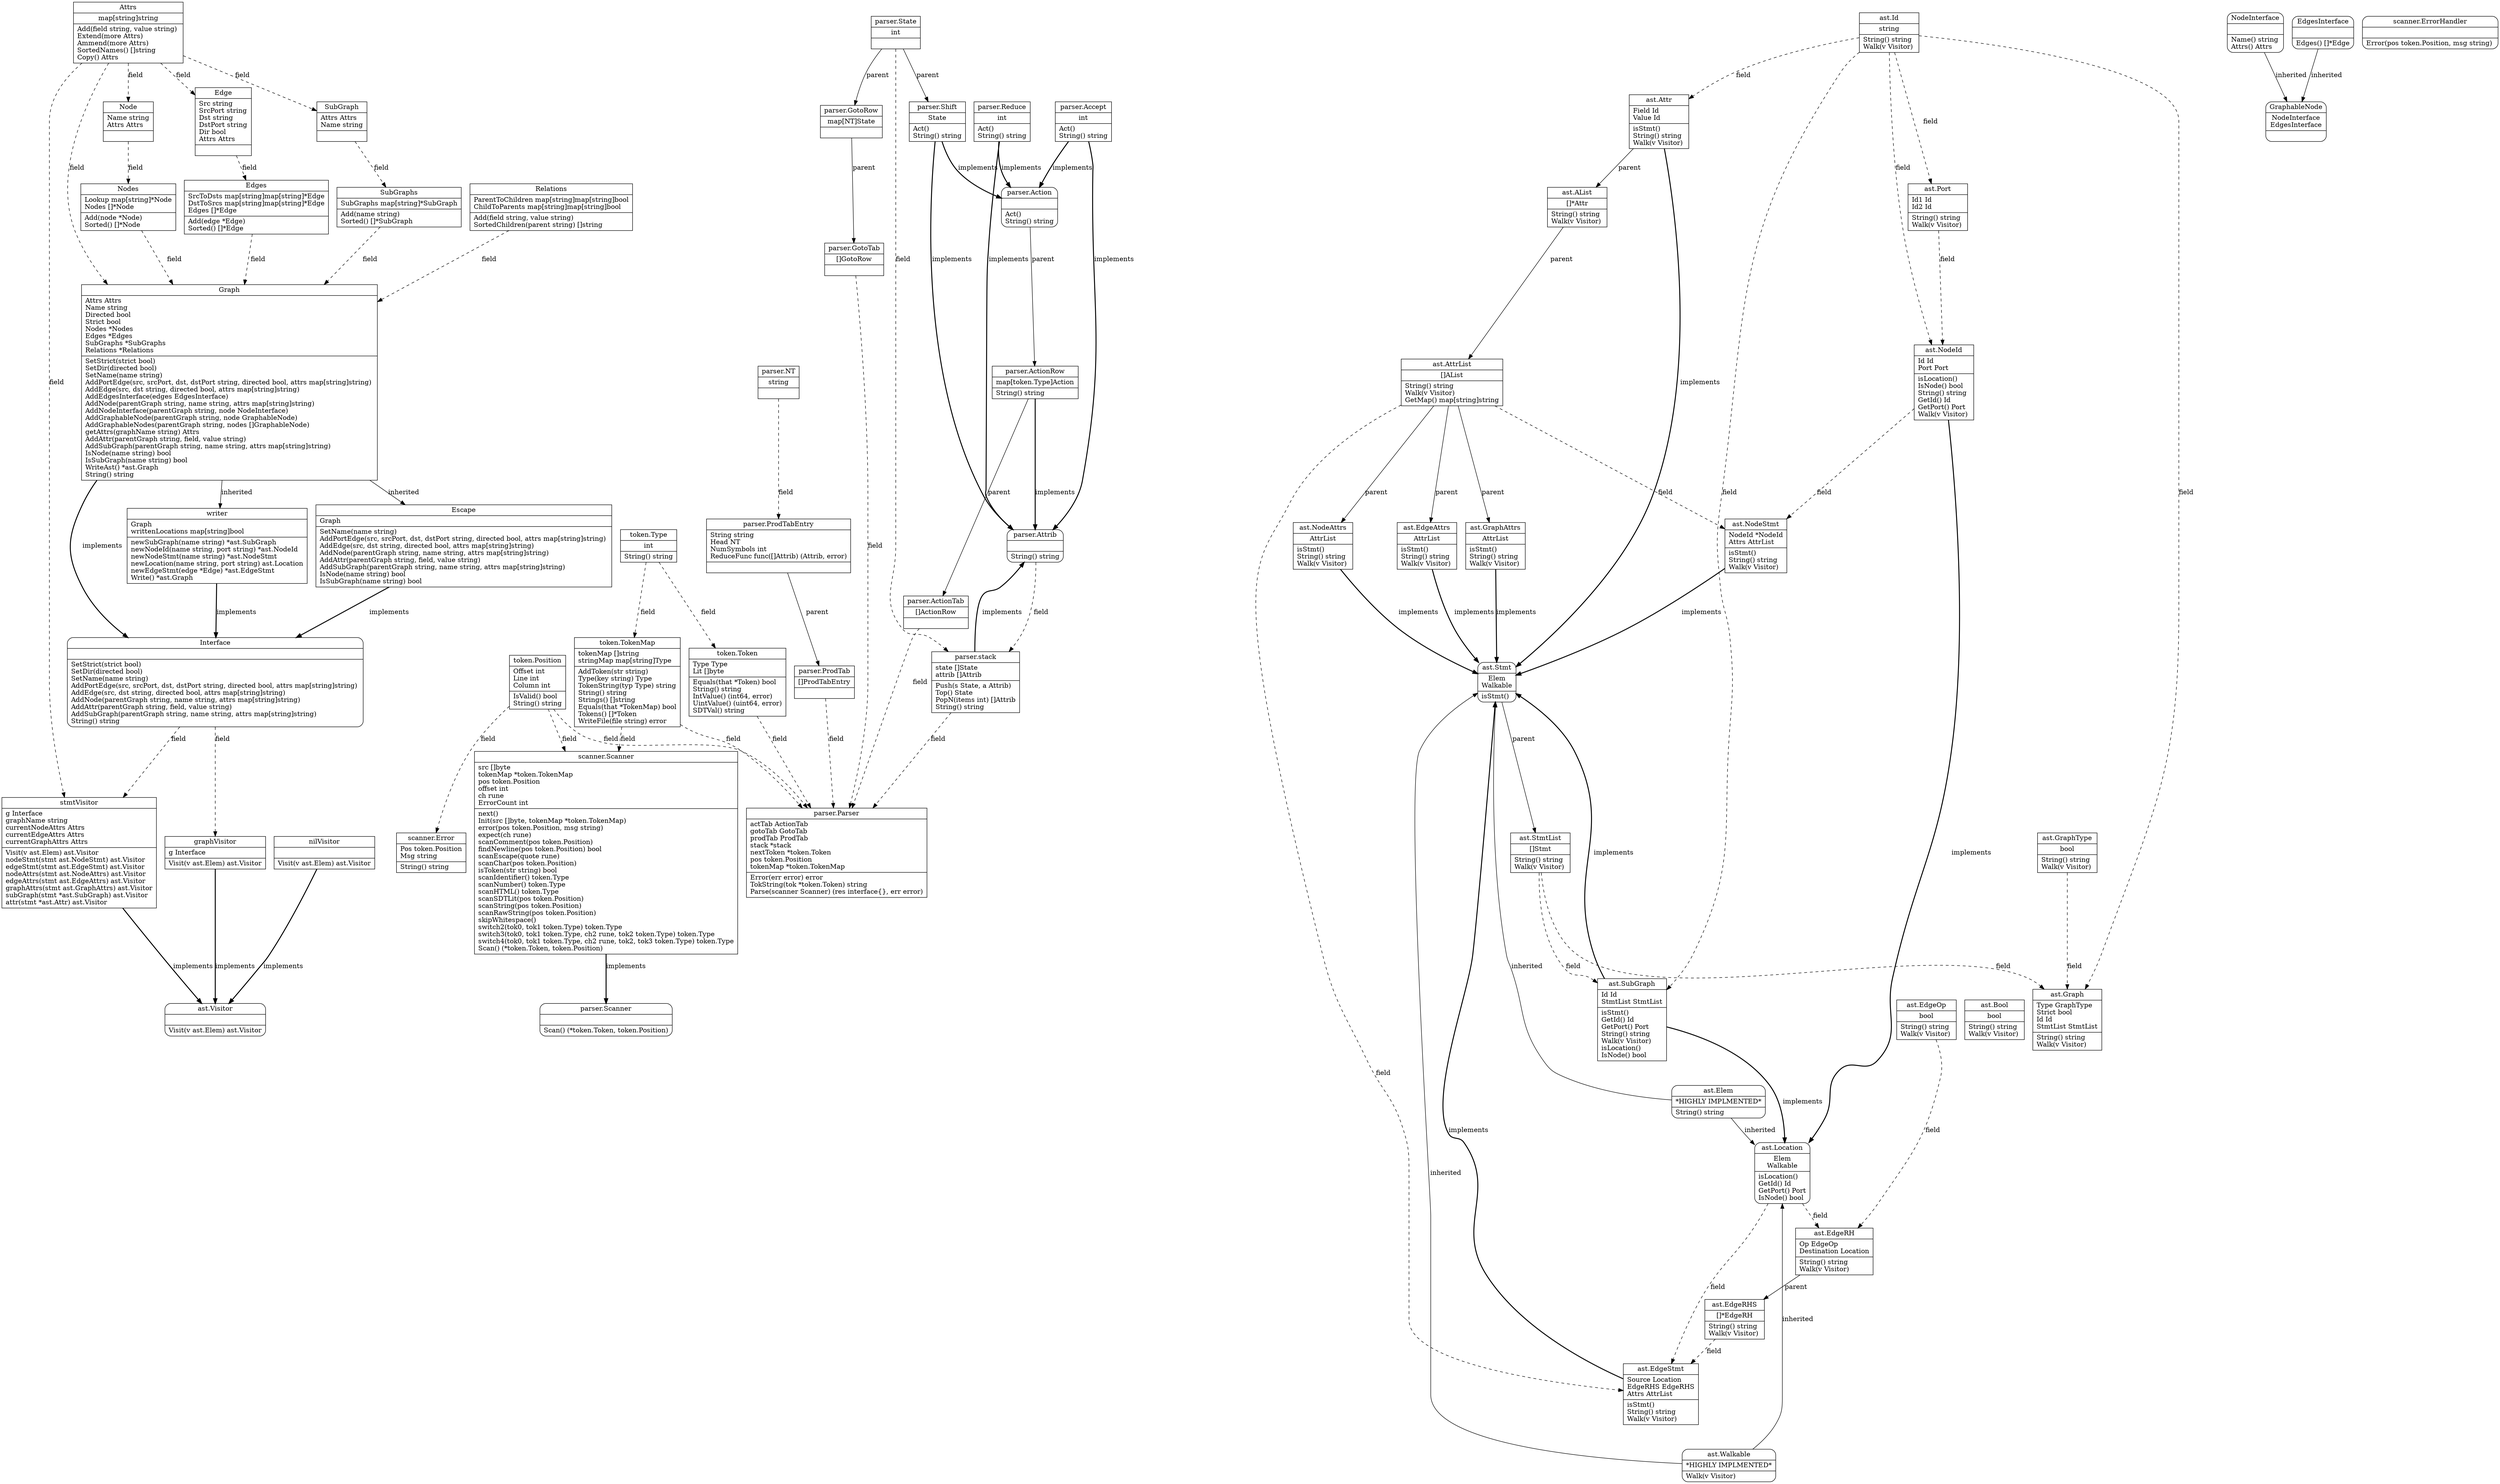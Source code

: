 digraph gographviz {
	Interface->graphVisitor[ label=field, style=dashed ];
	Interface->stmtVisitor[ label=field, style=dashed ];
	Attrs->stmtVisitor[ label=field, style=dashed ];
	Attrs->GraphTYPE[ label=field, style=dashed ];
	Nodes->GraphTYPE[ label=field, style=dashed ];
	Edges->GraphTYPE[ label=field, style=dashed ];
	SubGraphs->GraphTYPE[ label=field, style=dashed ];
	Relations->GraphTYPE[ label=field, style=dashed ];
	Attrs->NodeTYPE[ label=field, style=dashed ];
	NodeTYPE->Nodes[ label=field, style=dashed ];
	GraphTYPE->writer[ label=inherited, style=solid ];
	EdgeTYPE->Edges[ label=field, style=dashed ];
	Attrs->EdgeTYPE[ label=field, style=dashed ];
	GraphTYPE->Escape[ label=inherited, style=solid ];
	Attrs->SubGraphTYPE[ label=field, style=dashed ];
	SubGraphTYPE->SubGraphs[ label=field, style=dashed ];
	token_SEL_Type->token_SEL_Token[ label=field, style=dashed ];
	token_SEL_Type->token_SEL_TokenMap[ label=field, style=dashed ];
	token_SEL_Position->scanner_SEL_Error[ label=field, style=dashed ];
	token_SEL_TokenMap->scanner_SEL_Scanner[ label=field, style=dashed ];
	token_SEL_Position->scanner_SEL_Scanner[ label=field, style=dashed ];
	parser_SEL_ActionRow->parser_SEL_ActionTab[ label=parent, style=solid ];
	parser_SEL_ProdTabEntry->parser_SEL_ProdTab[ label=parent, style=solid ];
	parser_SEL_State->parser_SEL_stack[ label=field, style=dashed ];
	parser_SEL_Attrib->parser_SEL_stack[ label=field, style=dashed ];
	parser_SEL_GotoRow->parser_SEL_GotoTab[ label=parent, style=solid ];
	parser_SEL_ActionTab->parser_SEL_Parser[ label=field, style=dashed ];
	parser_SEL_GotoTab->parser_SEL_Parser[ label=field, style=dashed ];
	parser_SEL_ProdTab->parser_SEL_Parser[ label=field, style=dashed ];
	parser_SEL_stack->parser_SEL_Parser[ label=field, style=dashed ];
	token_SEL_Token->parser_SEL_Parser[ label=field, style=dashed ];
	token_SEL_Position->parser_SEL_Parser[ label=field, style=dashed ];
	token_SEL_TokenMap->parser_SEL_Parser[ label=field, style=dashed ];
	parser_SEL_State->parser_SEL_Shift[ label=parent, style=solid ];
	parser_SEL_NT->parser_SEL_ProdTabEntry[ label=field, style=dashed ];
	parser_SEL_Action->parser_SEL_ActionRow[ label=parent, style=solid ];
	parser_SEL_State->parser_SEL_GotoRow[ label=parent, style=solid ];
	ast_SEL_AttrList->ast_SEL_EdgeAttrs[ label=parent, style=solid ];
	ast_SEL_Attr->ast_SEL_AList[ label=parent, style=solid ];
	ast_SEL_AttrList->ast_SEL_GraphAttrs[ label=parent, style=solid ];
	ast_SEL_Id->ast_SEL_Port[ label=field, style=dashed ];
	ast_SEL_Id->ast_SEL_Attr[ label=field, style=dashed ];
	ast_SEL_NodeId->ast_SEL_NodeStmt[ label=field, style=dashed ];
	ast_SEL_AttrList->ast_SEL_NodeStmt[ label=field, style=dashed ];
	ast_SEL_Stmt->ast_SEL_StmtList[ label=parent, style=solid ];
	ast_SEL_EdgeRH->ast_SEL_EdgeRHS[ label=parent, style=solid ];
	ast_SEL_EdgeOp->ast_SEL_EdgeRH[ label=field, style=dashed ];
	ast_SEL_Location->ast_SEL_EdgeRH[ label=field, style=dashed ];
	ast_SEL_GraphType->ast_SEL_GraphTYPE[ label=field, style=dashed ];
	ast_SEL_Id->ast_SEL_GraphTYPE[ label=field, style=dashed ];
	ast_SEL_StmtList->ast_SEL_GraphTYPE[ label=field, style=dashed ];
	ast_SEL_Id->ast_SEL_SubGraphTYPE[ label=field, style=dashed ];
	ast_SEL_StmtList->ast_SEL_SubGraphTYPE[ label=field, style=dashed ];
	ast_SEL_AList->ast_SEL_AttrList[ label=parent, style=solid ];
	ast_SEL_Id->ast_SEL_NodeId[ label=field, style=dashed ];
	ast_SEL_Port->ast_SEL_NodeId[ label=field, style=dashed ];
	ast_SEL_Location->ast_SEL_EdgeStmt[ label=field, style=dashed ];
	ast_SEL_EdgeRHS->ast_SEL_EdgeStmt[ label=field, style=dashed ];
	ast_SEL_AttrList->ast_SEL_EdgeStmt[ label=field, style=dashed ];
	ast_SEL_AttrList->ast_SEL_NodeAttrs[ label=parent, style=solid ];
	GraphTYPE->Interface[ label=implements, style=bold ];
	writer->Interface[ label=implements, style=bold ];
	Escape->Interface[ label=implements, style=bold ];
	NodeInterface->GraphableNode[ label=inherited, style=solid ];
	EdgesInterface->GraphableNode[ label=inherited, style=solid ];
	scanner_SEL_Scanner->parser_SEL_Scanner[ label=implements, style=bold ];
	parser_SEL_Reduce->parser_SEL_Action[ label=implements, style=bold ];
	parser_SEL_Accept->parser_SEL_Action[ label=implements, style=bold ];
	parser_SEL_Shift->parser_SEL_Action[ label=implements, style=bold ];
	parser_SEL_stack->parser_SEL_Attrib[ label=implements, style=bold ];
	parser_SEL_Reduce->parser_SEL_Attrib[ label=implements, style=bold ];
	parser_SEL_Accept->parser_SEL_Attrib[ label=implements, style=bold ];
	parser_SEL_Shift->parser_SEL_Attrib[ label=implements, style=bold ];
	parser_SEL_ActionRow->parser_SEL_Attrib[ label=implements, style=bold ];
	nilVisitor->ast_SEL_Visitor[ label=implements, style=bold ];
	graphVisitor->ast_SEL_Visitor[ label=implements, style=bold ];
	stmtVisitor->ast_SEL_Visitor[ label=implements, style=bold ];
	ast_SEL_Elem->ast_SEL_Location[ label=inherited, style=solid ];
	ast_SEL_Walkable->ast_SEL_Location[ label=inherited, style=solid ];
	ast_SEL_SubGraphTYPE->ast_SEL_Location[ label=implements, style=bold ];
	ast_SEL_NodeId->ast_SEL_Location[ label=implements, style=bold ];
	ast_SEL_Elem->ast_SEL_Stmt[ label=inherited, style=solid ];
	ast_SEL_Walkable->ast_SEL_Stmt[ label=inherited, style=solid ];
	ast_SEL_EdgeAttrs->ast_SEL_Stmt[ label=implements, style=bold ];
	ast_SEL_GraphAttrs->ast_SEL_Stmt[ label=implements, style=bold ];
	ast_SEL_Attr->ast_SEL_Stmt[ label=implements, style=bold ];
	ast_SEL_NodeStmt->ast_SEL_Stmt[ label=implements, style=bold ];
	ast_SEL_SubGraphTYPE->ast_SEL_Stmt[ label=implements, style=bold ];
	ast_SEL_EdgeStmt->ast_SEL_Stmt[ label=implements, style=bold ];
	ast_SEL_NodeAttrs->ast_SEL_Stmt[ label=implements, style=bold ];
	ast_SEL_EdgeAttrs->ast_SEL_Walkable[ label=implements, style=invis ];
	ast_SEL_AList->ast_SEL_Walkable[ label=implements, style=invis ];
	ast_SEL_GraphAttrs->ast_SEL_Walkable[ label=implements, style=invis ];
	ast_SEL_Port->ast_SEL_Walkable[ label=implements, style=invis ];
	ast_SEL_Attr->ast_SEL_Walkable[ label=implements, style=invis ];
	ast_SEL_NodeStmt->ast_SEL_Walkable[ label=implements, style=invis ];
	ast_SEL_StmtList->ast_SEL_Walkable[ label=implements, style=invis ];
	ast_SEL_EdgeRHS->ast_SEL_Walkable[ label=implements, style=invis ];
	ast_SEL_EdgeOp->ast_SEL_Walkable[ label=implements, style=invis ];
	ast_SEL_Id->ast_SEL_Walkable[ label=implements, style=invis ];
	ast_SEL_EdgeRH->ast_SEL_Walkable[ label=implements, style=invis ];
	ast_SEL_GraphType->ast_SEL_Walkable[ label=implements, style=invis ];
	ast_SEL_GraphTYPE->ast_SEL_Walkable[ label=implements, style=invis ];
	ast_SEL_SubGraphTYPE->ast_SEL_Walkable[ label=implements, style=invis ];
	ast_SEL_AttrList->ast_SEL_Walkable[ label=implements, style=invis ];
	ast_SEL_NodeId->ast_SEL_Walkable[ label=implements, style=invis ];
	ast_SEL_EdgeStmt->ast_SEL_Walkable[ label=implements, style=invis ];
	ast_SEL_Bool->ast_SEL_Walkable[ label=implements, style=invis ];
	ast_SEL_NodeAttrs->ast_SEL_Walkable[ label=implements, style=invis ];
	ast_SEL_EdgeAttrs->ast_SEL_Elem[ label=implements, style=invis ];
	ast_SEL_AList->ast_SEL_Elem[ label=implements, style=invis ];
	ast_SEL_GraphAttrs->ast_SEL_Elem[ label=implements, style=invis ];
	ast_SEL_Port->ast_SEL_Elem[ label=implements, style=invis ];
	ast_SEL_Attr->ast_SEL_Elem[ label=implements, style=invis ];
	ast_SEL_NodeStmt->ast_SEL_Elem[ label=implements, style=invis ];
	ast_SEL_StmtList->ast_SEL_Elem[ label=implements, style=invis ];
	ast_SEL_EdgeRHS->ast_SEL_Elem[ label=implements, style=invis ];
	ast_SEL_EdgeOp->ast_SEL_Elem[ label=implements, style=invis ];
	ast_SEL_Id->ast_SEL_Elem[ label=implements, style=invis ];
	ast_SEL_EdgeRH->ast_SEL_Elem[ label=implements, style=invis ];
	ast_SEL_GraphType->ast_SEL_Elem[ label=implements, style=invis ];
	ast_SEL_GraphTYPE->ast_SEL_Elem[ label=implements, style=invis ];
	ast_SEL_SubGraphTYPE->ast_SEL_Elem[ label=implements, style=invis ];
	ast_SEL_AttrList->ast_SEL_Elem[ label=implements, style=invis ];
	ast_SEL_NodeId->ast_SEL_Elem[ label=implements, style=invis ];
	ast_SEL_EdgeStmt->ast_SEL_Elem[ label=implements, style=invis ];
	ast_SEL_Bool->ast_SEL_Elem[ label=implements, style=invis ];
	ast_SEL_NodeAttrs->ast_SEL_Elem[ label=implements, style=invis ];
	Attrs [ label="{Attrs|map[string]string|Add(field string, value string) \lExtend(more Attrs) \lAmmend(more Attrs) \lSortedNames() []string\lCopy() Attrs\l}", shape=record ];
	EdgeTYPE [ label="{Edge|Src string\lSrcPort string\lDst string\lDstPort string\lDir bool\lAttrs Attrs\l|}", shape=record ];
	Edges [ label="{Edges|SrcToDsts map[string]map[string]*Edge\lDstToSrcs map[string]map[string]*Edge\lEdges []*Edge\l|Add(edge *Edge) \lSorted() []*Edge\l}", shape=record ];
	EdgesInterface [ label="{EdgesInterface||Edges() []*Edge\l}", shape=Mrecord ];
	Escape [ label="{Escape|Graph\l|SetName(name string) \lAddPortEdge(src, srcPort, dst, dstPort string, directed bool, attrs map[string]string) \lAddEdge(src, dst string, directed bool, attrs map[string]string) \lAddNode(parentGraph string, name string, attrs map[string]string) \lAddAttr(parentGraph string, field, value string) \lAddSubGraph(parentGraph string, name string, attrs map[string]string) \lIsNode(name string) bool\lIsSubGraph(name string) bool\l}", shape=record ];
	GraphTYPE [ label="{Graph|Attrs Attrs\lName string\lDirected bool\lStrict bool\lNodes *Nodes\lEdges *Edges\lSubGraphs *SubGraphs\lRelations *Relations\l|SetStrict(strict bool) \lSetDir(directed bool) \lSetName(name string) \lAddPortEdge(src, srcPort, dst, dstPort string, directed bool, attrs map[string]string) \lAddEdge(src, dst string, directed bool, attrs map[string]string) \lAddEdgesInterface(edges EdgesInterface) \lAddNode(parentGraph string, name string, attrs map[string]string) \lAddNodeInterface(parentGraph string, node NodeInterface) \lAddGraphableNode(parentGraph string, node GraphableNode) \lAddGraphableNodes(parentGraph string, nodes []GraphableNode) \lgetAttrs(graphName string) Attrs\lAddAttr(parentGraph string, field, value string) \lAddSubGraph(parentGraph string, name string, attrs map[string]string) \lIsNode(name string) bool\lIsSubGraph(name string) bool\lWriteAst() *ast.Graph\lString() string\l}", shape=record ];
	GraphableNode [ label="{GraphableNode|NodeInterface\nEdgesInterface\n|}", shape=Mrecord ];
	Interface [ label="{Interface||SetStrict(strict bool) \lSetDir(directed bool) \lSetName(name string) \lAddPortEdge(src, srcPort, dst, dstPort string, directed bool, attrs map[string]string) \lAddEdge(src, dst string, directed bool, attrs map[string]string) \lAddNode(parentGraph string, name string, attrs map[string]string) \lAddAttr(parentGraph string, field, value string) \lAddSubGraph(parentGraph string, name string, attrs map[string]string) \lString() string\l}", shape=Mrecord ];
	NodeInterface [ label="{NodeInterface||Name() string\lAttrs() Attrs\l}", shape=Mrecord ];
	NodeTYPE [ label="{Node|Name string\lAttrs Attrs\l|}", shape=record ];
	Nodes [ label="{Nodes|Lookup map[string]*Node\lNodes []*Node\l|Add(node *Node) \lSorted() []*Node\l}", shape=record ];
	Relations [ label="{Relations|ParentToChildren map[string]map[string]bool\lChildToParents map[string]map[string]bool\l|Add(field string, value string) \lSortedChildren(parent string) []string\l}", shape=record ];
	SubGraphTYPE [ label="{SubGraph|Attrs Attrs\lName string\l|}", shape=record ];
	SubGraphs [ label="{SubGraphs|SubGraphs map[string]*SubGraph\l|Add(name string) \lSorted() []*SubGraph\l}", shape=record ];
	ast_SEL_AList [ label="{ast.AList|[]*Attr|String() string\lWalk(v Visitor) \l}", shape=record ];
	ast_SEL_Attr [ label="{ast.Attr|Field Id\lValue Id\l|isStmt() \lString() string\lWalk(v Visitor) \l}", shape=record ];
	ast_SEL_AttrList [ label="{ast.AttrList|[]AList|String() string\lWalk(v Visitor) \lGetMap() map[string]string\l}", shape=record ];
	ast_SEL_Bool [ label="{ast.Bool|bool|String() string\lWalk(v Visitor) \l}", shape=record ];
	ast_SEL_EdgeAttrs [ label="{ast.EdgeAttrs|AttrList|isStmt() \lString() string\lWalk(v Visitor) \l}", shape=record ];
	ast_SEL_EdgeOp [ label="{ast.EdgeOp|bool|String() string\lWalk(v Visitor) \l}", shape=record ];
	ast_SEL_EdgeRH [ label="{ast.EdgeRH|Op EdgeOp\lDestination Location\l|String() string\lWalk(v Visitor) \l}", shape=record ];
	ast_SEL_EdgeRHS [ label="{ast.EdgeRHS|[]*EdgeRH|String() string\lWalk(v Visitor) \l}", shape=record ];
	ast_SEL_EdgeStmt [ label="{ast.EdgeStmt|Source Location\lEdgeRHS EdgeRHS\lAttrs AttrList\l|isStmt() \lString() string\lWalk(v Visitor) \l}", shape=record ];
	ast_SEL_Elem [ label="{ast.Elem|*HIGHLY IMPLMENTED*\n|String() string\l}", shape=Mrecord ];
	ast_SEL_GraphAttrs [ label="{ast.GraphAttrs|AttrList|isStmt() \lString() string\lWalk(v Visitor) \l}", shape=record ];
	ast_SEL_GraphTYPE [ label="{ast.Graph|Type GraphType\lStrict bool\lId Id\lStmtList StmtList\l|String() string\lWalk(v Visitor) \l}", shape=record ];
	ast_SEL_GraphType [ label="{ast.GraphType|bool|String() string\lWalk(v Visitor) \l}", shape=record ];
	ast_SEL_Id [ label="{ast.Id|string|String() string\lWalk(v Visitor) \l}", shape=record ];
	ast_SEL_Location [ label="{ast.Location|Elem\nWalkable\n|isLocation() \lGetId() Id\lGetPort() Port\lIsNode() bool\l}", shape=Mrecord ];
	ast_SEL_NodeAttrs [ label="{ast.NodeAttrs|AttrList|isStmt() \lString() string\lWalk(v Visitor) \l}", shape=record ];
	ast_SEL_NodeId [ label="{ast.NodeId|Id Id\lPort Port\l|isLocation() \lIsNode() bool\lString() string\lGetId() Id\lGetPort() Port\lWalk(v Visitor) \l}", shape=record ];
	ast_SEL_NodeStmt [ label="{ast.NodeStmt|NodeId *NodeId\lAttrs AttrList\l|isStmt() \lString() string\lWalk(v Visitor) \l}", shape=record ];
	ast_SEL_Port [ label="{ast.Port|Id1 Id\lId2 Id\l|String() string\lWalk(v Visitor) \l}", shape=record ];
	ast_SEL_Stmt [ label="{ast.Stmt|Elem\nWalkable\n|isStmt() \l}", shape=Mrecord ];
	ast_SEL_StmtList [ label="{ast.StmtList|[]Stmt|String() string\lWalk(v Visitor) \l}", shape=record ];
	ast_SEL_SubGraphTYPE [ label="{ast.SubGraph|Id Id\lStmtList StmtList\l|isStmt() \lGetId() Id\lGetPort() Port\lString() string\lWalk(v Visitor) \lisLocation() \lIsNode() bool\l}", shape=record ];
	ast_SEL_Visitor [ label="{ast.Visitor||Visit(v ast.Elem) ast.Visitor\l}", shape=Mrecord ];
	ast_SEL_Walkable [ label="{ast.Walkable|*HIGHLY IMPLMENTED*\n|Walk(v Visitor) \l}", shape=Mrecord ];
	graphVisitor [ label="{graphVisitor|g Interface\l|Visit(v ast.Elem) ast.Visitor\l}", shape=record ];
	nilVisitor [ label="{nilVisitor||Visit(v ast.Elem) ast.Visitor\l}", shape=record ];
	parser_SEL_Accept [ label="{parser.Accept|int|Act() \lString() string\l}", shape=record ];
	parser_SEL_Action [ label="{parser.Action||Act() \lString() string\l}", shape=Mrecord ];
	parser_SEL_ActionRow [ label="{parser.ActionRow|map[token.Type]Action|String() string\l}", shape=record ];
	parser_SEL_ActionTab [ label="{parser.ActionTab|[]ActionRow|}", shape=record ];
	parser_SEL_Attrib [ label="{parser.Attrib||String() string\l}", shape=Mrecord ];
	parser_SEL_GotoRow [ label="{parser.GotoRow|map[NT]State|}", shape=record ];
	parser_SEL_GotoTab [ label="{parser.GotoTab|[]GotoRow|}", shape=record ];
	parser_SEL_NT [ label="{parser.NT|string|}", shape=record ];
	parser_SEL_Parser [ label="{parser.Parser|actTab ActionTab\lgotoTab GotoTab\lprodTab ProdTab\lstack *stack\lnextToken *token.Token\lpos token.Position\ltokenMap *token.TokenMap\l|Error(err error) error\lTokString(tok *token.Token) string\lParse(scanner Scanner) (res interface\{\}, err error)\l}", shape=record ];
	parser_SEL_ProdTab [ label="{parser.ProdTab|[]ProdTabEntry|}", shape=record ];
	parser_SEL_ProdTabEntry [ label="{parser.ProdTabEntry|String string\lHead NT\lNumSymbols int\lReduceFunc func([]Attrib) (Attrib, error)\l|}", shape=record ];
	parser_SEL_Reduce [ label="{parser.Reduce|int|Act() \lString() string\l}", shape=record ];
	parser_SEL_Scanner [ label="{parser.Scanner||Scan() (*token.Token, token.Position)\l}", shape=Mrecord ];
	parser_SEL_Shift [ label="{parser.Shift|State|Act() \lString() string\l}", shape=record ];
	parser_SEL_State [ label="{parser.State|int|}", shape=record ];
	parser_SEL_stack [ label="{parser.stack|state []State\lattrib []Attrib\l|Push(s State, a Attrib) \lTop() State\lPopN(items int) []Attrib\lString() string\l}", shape=record ];
	scanner_SEL_Error [ label="{scanner.Error|Pos token.Position\lMsg string\l|String() string\l}", shape=record ];
	scanner_SEL_ErrorHandler [ label="{scanner.ErrorHandler||Error(pos token.Position, msg string) \l}", shape=Mrecord ];
	scanner_SEL_Scanner [ label="{scanner.Scanner|src []byte\ltokenMap *token.TokenMap\lpos token.Position\loffset int\lch rune\lErrorCount int\l|next() \lInit(src []byte, tokenMap *token.TokenMap) \lerror(pos token.Position, msg string) \lexpect(ch rune) \lscanComment(pos token.Position) \lfindNewline(pos token.Position) bool\lscanEscape(quote rune) \lscanChar(pos token.Position) \lisToken(str string) bool\lscanIdentifier() token.Type\lscanNumber() token.Type\lscanHTML() token.Type\lscanSDTLit(pos token.Position) \lscanString(pos token.Position) \lscanRawString(pos token.Position) \lskipWhitespace() \lswitch2(tok0, tok1 token.Type) token.Type\lswitch3(tok0, tok1 token.Type, ch2 rune, tok2 token.Type) token.Type\lswitch4(tok0, tok1 token.Type, ch2 rune, tok2, tok3 token.Type) token.Type\lScan() (*token.Token, token.Position)\l}", shape=record ];
	stmtVisitor [ label="{stmtVisitor|g Interface\lgraphName string\lcurrentNodeAttrs Attrs\lcurrentEdgeAttrs Attrs\lcurrentGraphAttrs Attrs\l|Visit(v ast.Elem) ast.Visitor\lnodeStmt(stmt ast.NodeStmt) ast.Visitor\ledgeStmt(stmt ast.EdgeStmt) ast.Visitor\lnodeAttrs(stmt ast.NodeAttrs) ast.Visitor\ledgeAttrs(stmt ast.EdgeAttrs) ast.Visitor\lgraphAttrs(stmt ast.GraphAttrs) ast.Visitor\lsubGraph(stmt *ast.SubGraph) ast.Visitor\lattr(stmt *ast.Attr) ast.Visitor\l}", shape=record ];
	token_SEL_Position [ label="{token.Position|Offset int\lLine int\lColumn int\l|IsValid() bool\lString() string\l}", shape=record ];
	token_SEL_Token [ label="{token.Token|Type Type\lLit []byte\l|Equals(that *Token) bool\lString() string\lIntValue() (int64, error)\lUintValue() (uint64, error)\lSDTVal() string\l}", shape=record ];
	token_SEL_TokenMap [ label="{token.TokenMap|tokenMap []string\lstringMap map[string]Type\l|AddToken(str string) \lType(key string) Type\lTokenString(typ Type) string\lString() string\lStrings() []string\lEquals(that *TokenMap) bool\lTokens() []*Token\lWriteFile(file string) error\l}", shape=record ];
	token_SEL_Type [ label="{token.Type|int|String() string\l}", shape=record ];
	writer [ label="{writer|Graph\lwrittenLocations map[string]bool\l|newSubGraph(name string) *ast.SubGraph\lnewNodeId(name string, port string) *ast.NodeId\lnewNodeStmt(name string) *ast.NodeStmt\lnewLocation(name string, port string) ast.Location\lnewEdgeStmt(edge *Edge) *ast.EdgeStmt\lWrite() *ast.Graph\l}", shape=record ];

}

